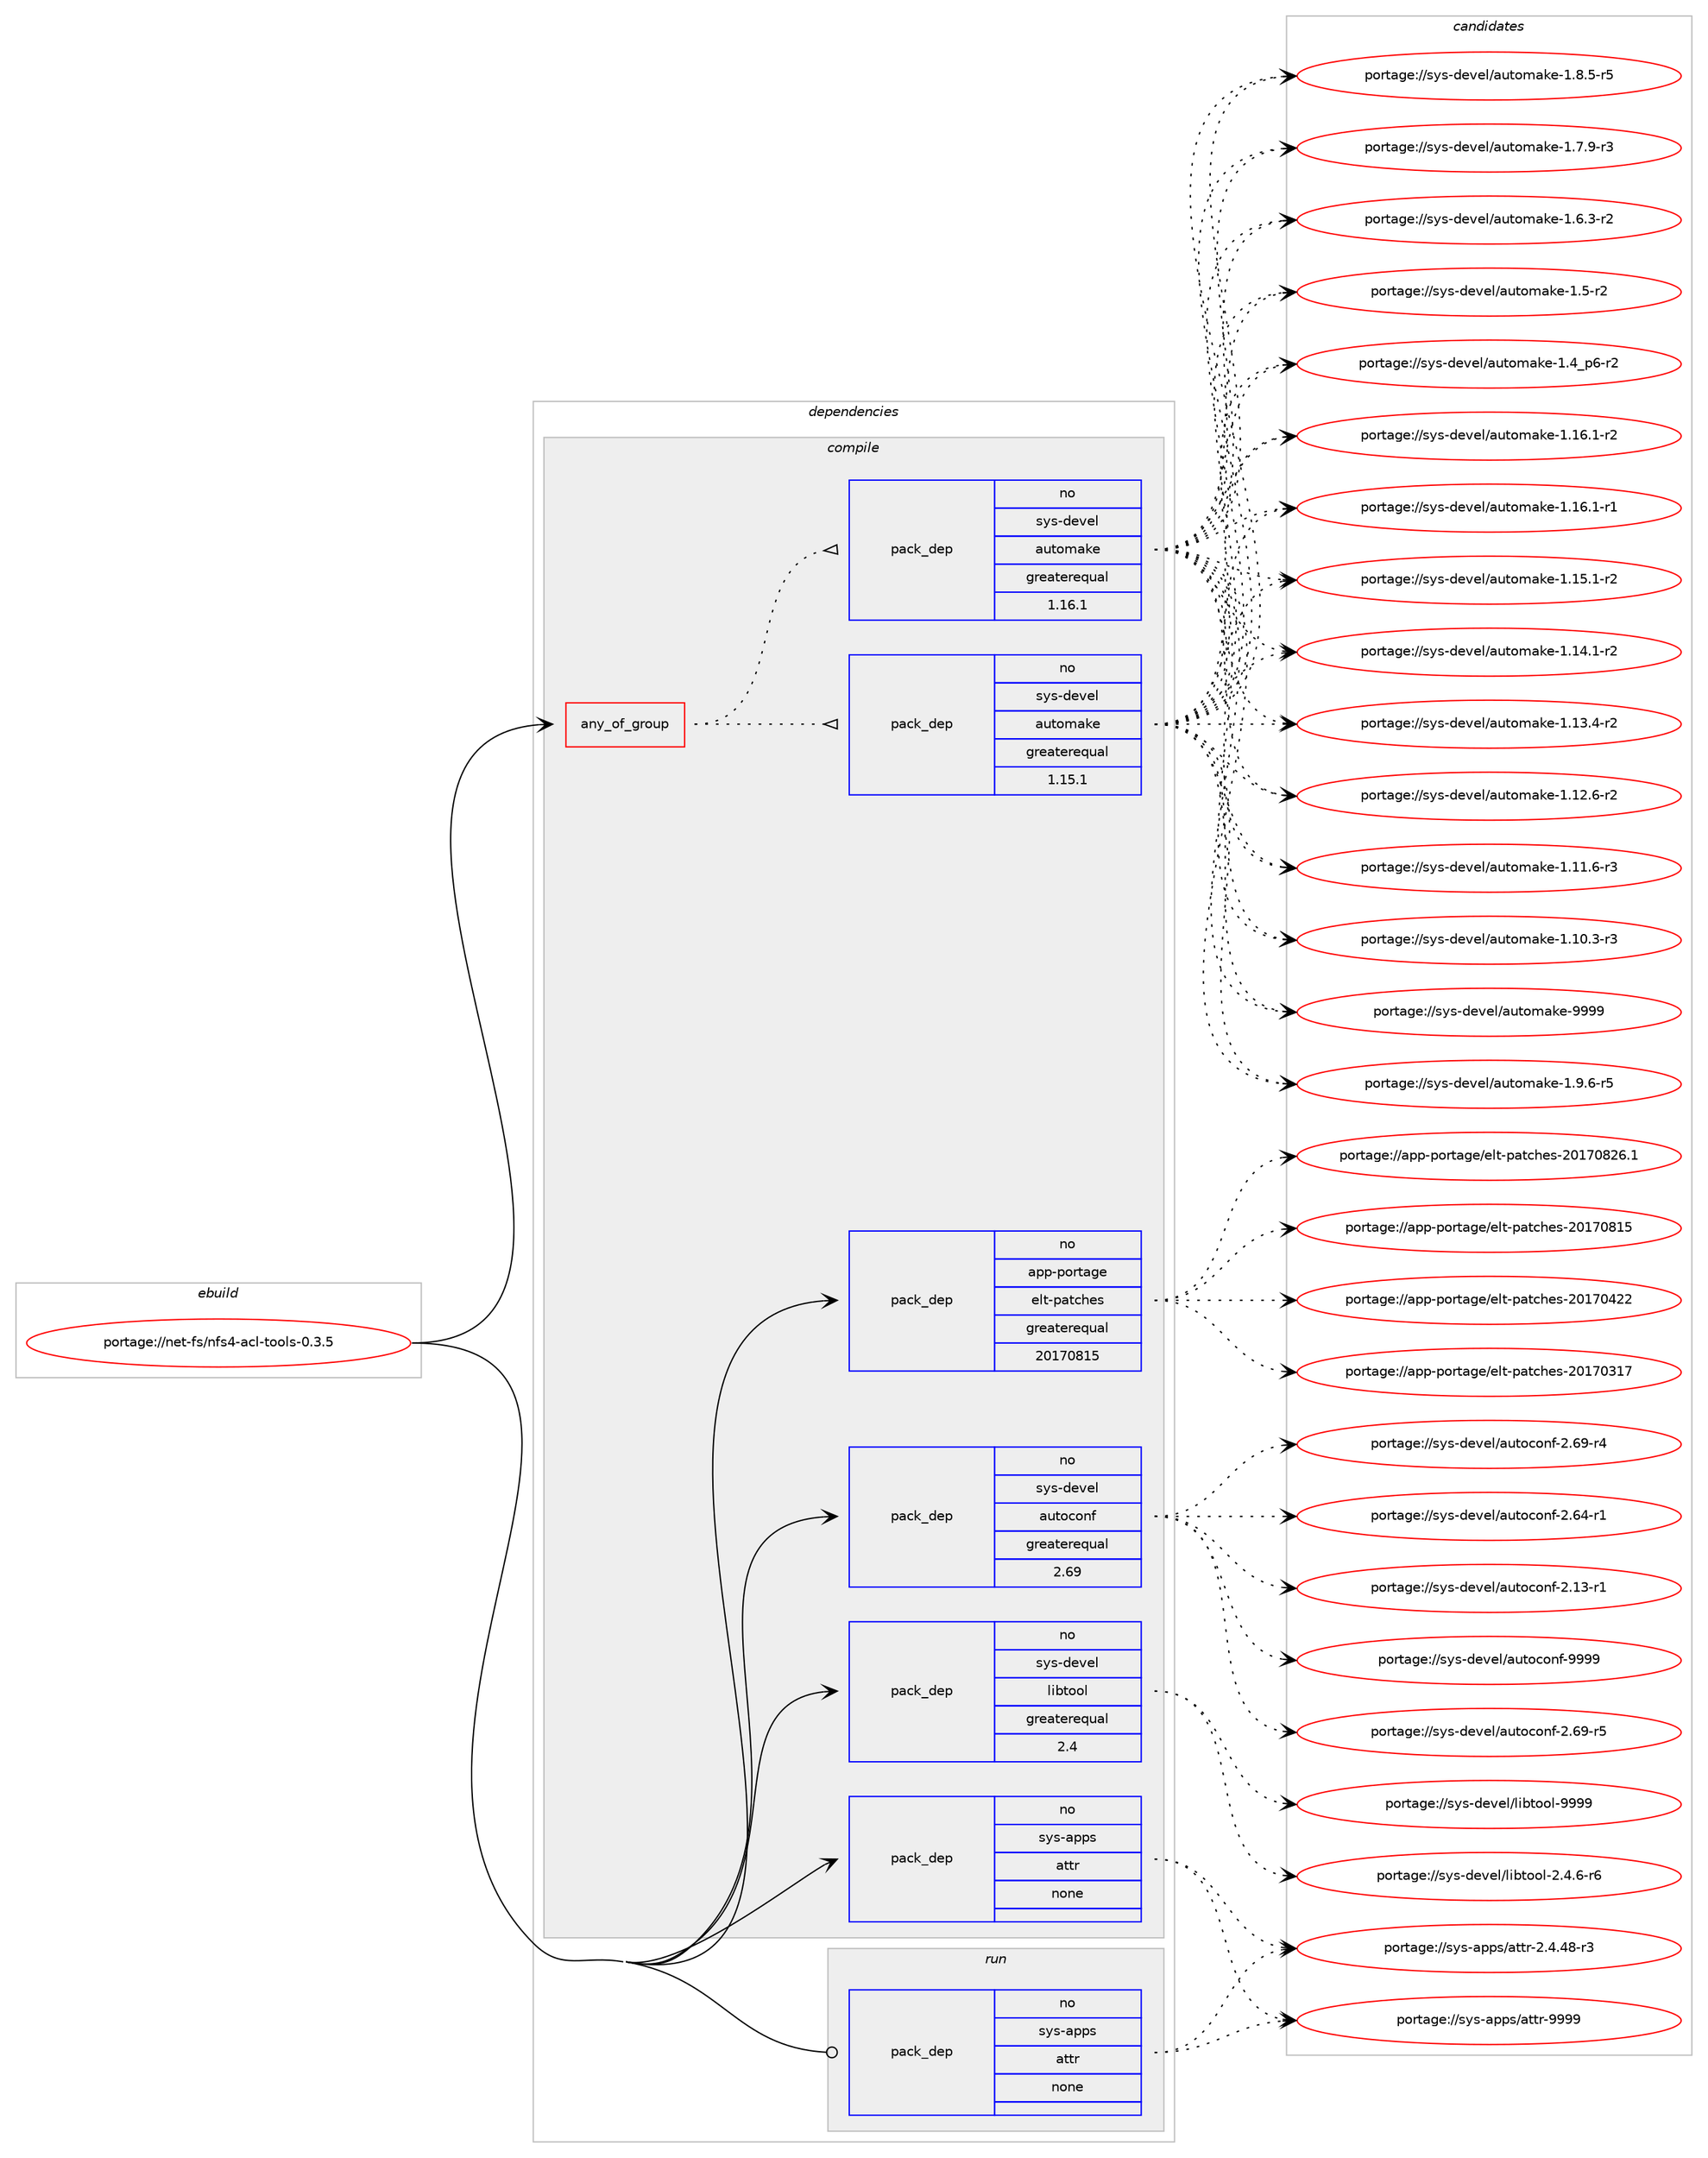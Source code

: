digraph prolog {

# *************
# Graph options
# *************

newrank=true;
concentrate=true;
compound=true;
graph [rankdir=LR,fontname=Helvetica,fontsize=10,ranksep=1.5];#, ranksep=2.5, nodesep=0.2];
edge  [arrowhead=vee];
node  [fontname=Helvetica,fontsize=10];

# **********
# The ebuild
# **********

subgraph cluster_leftcol {
color=gray;
rank=same;
label=<<i>ebuild</i>>;
id [label="portage://net-fs/nfs4-acl-tools-0.3.5", color=red, width=4, href="../net-fs/nfs4-acl-tools-0.3.5.svg"];
}

# ****************
# The dependencies
# ****************

subgraph cluster_midcol {
color=gray;
label=<<i>dependencies</i>>;
subgraph cluster_compile {
fillcolor="#eeeeee";
style=filled;
label=<<i>compile</i>>;
subgraph any1237 {
dependency63997 [label=<<TABLE BORDER="0" CELLBORDER="1" CELLSPACING="0" CELLPADDING="4"><TR><TD CELLPADDING="10">any_of_group</TD></TR></TABLE>>, shape=none, color=red];subgraph pack49680 {
dependency63998 [label=<<TABLE BORDER="0" CELLBORDER="1" CELLSPACING="0" CELLPADDING="4" WIDTH="220"><TR><TD ROWSPAN="6" CELLPADDING="30">pack_dep</TD></TR><TR><TD WIDTH="110">no</TD></TR><TR><TD>sys-devel</TD></TR><TR><TD>automake</TD></TR><TR><TD>greaterequal</TD></TR><TR><TD>1.16.1</TD></TR></TABLE>>, shape=none, color=blue];
}
dependency63997:e -> dependency63998:w [weight=20,style="dotted",arrowhead="oinv"];
subgraph pack49681 {
dependency63999 [label=<<TABLE BORDER="0" CELLBORDER="1" CELLSPACING="0" CELLPADDING="4" WIDTH="220"><TR><TD ROWSPAN="6" CELLPADDING="30">pack_dep</TD></TR><TR><TD WIDTH="110">no</TD></TR><TR><TD>sys-devel</TD></TR><TR><TD>automake</TD></TR><TR><TD>greaterequal</TD></TR><TR><TD>1.15.1</TD></TR></TABLE>>, shape=none, color=blue];
}
dependency63997:e -> dependency63999:w [weight=20,style="dotted",arrowhead="oinv"];
}
id:e -> dependency63997:w [weight=20,style="solid",arrowhead="vee"];
subgraph pack49682 {
dependency64000 [label=<<TABLE BORDER="0" CELLBORDER="1" CELLSPACING="0" CELLPADDING="4" WIDTH="220"><TR><TD ROWSPAN="6" CELLPADDING="30">pack_dep</TD></TR><TR><TD WIDTH="110">no</TD></TR><TR><TD>app-portage</TD></TR><TR><TD>elt-patches</TD></TR><TR><TD>greaterequal</TD></TR><TR><TD>20170815</TD></TR></TABLE>>, shape=none, color=blue];
}
id:e -> dependency64000:w [weight=20,style="solid",arrowhead="vee"];
subgraph pack49683 {
dependency64001 [label=<<TABLE BORDER="0" CELLBORDER="1" CELLSPACING="0" CELLPADDING="4" WIDTH="220"><TR><TD ROWSPAN="6" CELLPADDING="30">pack_dep</TD></TR><TR><TD WIDTH="110">no</TD></TR><TR><TD>sys-apps</TD></TR><TR><TD>attr</TD></TR><TR><TD>none</TD></TR><TR><TD></TD></TR></TABLE>>, shape=none, color=blue];
}
id:e -> dependency64001:w [weight=20,style="solid",arrowhead="vee"];
subgraph pack49684 {
dependency64002 [label=<<TABLE BORDER="0" CELLBORDER="1" CELLSPACING="0" CELLPADDING="4" WIDTH="220"><TR><TD ROWSPAN="6" CELLPADDING="30">pack_dep</TD></TR><TR><TD WIDTH="110">no</TD></TR><TR><TD>sys-devel</TD></TR><TR><TD>autoconf</TD></TR><TR><TD>greaterequal</TD></TR><TR><TD>2.69</TD></TR></TABLE>>, shape=none, color=blue];
}
id:e -> dependency64002:w [weight=20,style="solid",arrowhead="vee"];
subgraph pack49685 {
dependency64003 [label=<<TABLE BORDER="0" CELLBORDER="1" CELLSPACING="0" CELLPADDING="4" WIDTH="220"><TR><TD ROWSPAN="6" CELLPADDING="30">pack_dep</TD></TR><TR><TD WIDTH="110">no</TD></TR><TR><TD>sys-devel</TD></TR><TR><TD>libtool</TD></TR><TR><TD>greaterequal</TD></TR><TR><TD>2.4</TD></TR></TABLE>>, shape=none, color=blue];
}
id:e -> dependency64003:w [weight=20,style="solid",arrowhead="vee"];
}
subgraph cluster_compileandrun {
fillcolor="#eeeeee";
style=filled;
label=<<i>compile and run</i>>;
}
subgraph cluster_run {
fillcolor="#eeeeee";
style=filled;
label=<<i>run</i>>;
subgraph pack49686 {
dependency64004 [label=<<TABLE BORDER="0" CELLBORDER="1" CELLSPACING="0" CELLPADDING="4" WIDTH="220"><TR><TD ROWSPAN="6" CELLPADDING="30">pack_dep</TD></TR><TR><TD WIDTH="110">no</TD></TR><TR><TD>sys-apps</TD></TR><TR><TD>attr</TD></TR><TR><TD>none</TD></TR><TR><TD></TD></TR></TABLE>>, shape=none, color=blue];
}
id:e -> dependency64004:w [weight=20,style="solid",arrowhead="odot"];
}
}

# **************
# The candidates
# **************

subgraph cluster_choices {
rank=same;
color=gray;
label=<<i>candidates</i>>;

subgraph choice49680 {
color=black;
nodesep=1;
choice115121115451001011181011084797117116111109971071014557575757 [label="portage://sys-devel/automake-9999", color=red, width=4,href="../sys-devel/automake-9999.svg"];
choice115121115451001011181011084797117116111109971071014549465746544511453 [label="portage://sys-devel/automake-1.9.6-r5", color=red, width=4,href="../sys-devel/automake-1.9.6-r5.svg"];
choice115121115451001011181011084797117116111109971071014549465646534511453 [label="portage://sys-devel/automake-1.8.5-r5", color=red, width=4,href="../sys-devel/automake-1.8.5-r5.svg"];
choice115121115451001011181011084797117116111109971071014549465546574511451 [label="portage://sys-devel/automake-1.7.9-r3", color=red, width=4,href="../sys-devel/automake-1.7.9-r3.svg"];
choice115121115451001011181011084797117116111109971071014549465446514511450 [label="portage://sys-devel/automake-1.6.3-r2", color=red, width=4,href="../sys-devel/automake-1.6.3-r2.svg"];
choice11512111545100101118101108479711711611110997107101454946534511450 [label="portage://sys-devel/automake-1.5-r2", color=red, width=4,href="../sys-devel/automake-1.5-r2.svg"];
choice115121115451001011181011084797117116111109971071014549465295112544511450 [label="portage://sys-devel/automake-1.4_p6-r2", color=red, width=4,href="../sys-devel/automake-1.4_p6-r2.svg"];
choice11512111545100101118101108479711711611110997107101454946495446494511450 [label="portage://sys-devel/automake-1.16.1-r2", color=red, width=4,href="../sys-devel/automake-1.16.1-r2.svg"];
choice11512111545100101118101108479711711611110997107101454946495446494511449 [label="portage://sys-devel/automake-1.16.1-r1", color=red, width=4,href="../sys-devel/automake-1.16.1-r1.svg"];
choice11512111545100101118101108479711711611110997107101454946495346494511450 [label="portage://sys-devel/automake-1.15.1-r2", color=red, width=4,href="../sys-devel/automake-1.15.1-r2.svg"];
choice11512111545100101118101108479711711611110997107101454946495246494511450 [label="portage://sys-devel/automake-1.14.1-r2", color=red, width=4,href="../sys-devel/automake-1.14.1-r2.svg"];
choice11512111545100101118101108479711711611110997107101454946495146524511450 [label="portage://sys-devel/automake-1.13.4-r2", color=red, width=4,href="../sys-devel/automake-1.13.4-r2.svg"];
choice11512111545100101118101108479711711611110997107101454946495046544511450 [label="portage://sys-devel/automake-1.12.6-r2", color=red, width=4,href="../sys-devel/automake-1.12.6-r2.svg"];
choice11512111545100101118101108479711711611110997107101454946494946544511451 [label="portage://sys-devel/automake-1.11.6-r3", color=red, width=4,href="../sys-devel/automake-1.11.6-r3.svg"];
choice11512111545100101118101108479711711611110997107101454946494846514511451 [label="portage://sys-devel/automake-1.10.3-r3", color=red, width=4,href="../sys-devel/automake-1.10.3-r3.svg"];
dependency63998:e -> choice115121115451001011181011084797117116111109971071014557575757:w [style=dotted,weight="100"];
dependency63998:e -> choice115121115451001011181011084797117116111109971071014549465746544511453:w [style=dotted,weight="100"];
dependency63998:e -> choice115121115451001011181011084797117116111109971071014549465646534511453:w [style=dotted,weight="100"];
dependency63998:e -> choice115121115451001011181011084797117116111109971071014549465546574511451:w [style=dotted,weight="100"];
dependency63998:e -> choice115121115451001011181011084797117116111109971071014549465446514511450:w [style=dotted,weight="100"];
dependency63998:e -> choice11512111545100101118101108479711711611110997107101454946534511450:w [style=dotted,weight="100"];
dependency63998:e -> choice115121115451001011181011084797117116111109971071014549465295112544511450:w [style=dotted,weight="100"];
dependency63998:e -> choice11512111545100101118101108479711711611110997107101454946495446494511450:w [style=dotted,weight="100"];
dependency63998:e -> choice11512111545100101118101108479711711611110997107101454946495446494511449:w [style=dotted,weight="100"];
dependency63998:e -> choice11512111545100101118101108479711711611110997107101454946495346494511450:w [style=dotted,weight="100"];
dependency63998:e -> choice11512111545100101118101108479711711611110997107101454946495246494511450:w [style=dotted,weight="100"];
dependency63998:e -> choice11512111545100101118101108479711711611110997107101454946495146524511450:w [style=dotted,weight="100"];
dependency63998:e -> choice11512111545100101118101108479711711611110997107101454946495046544511450:w [style=dotted,weight="100"];
dependency63998:e -> choice11512111545100101118101108479711711611110997107101454946494946544511451:w [style=dotted,weight="100"];
dependency63998:e -> choice11512111545100101118101108479711711611110997107101454946494846514511451:w [style=dotted,weight="100"];
}
subgraph choice49681 {
color=black;
nodesep=1;
choice115121115451001011181011084797117116111109971071014557575757 [label="portage://sys-devel/automake-9999", color=red, width=4,href="../sys-devel/automake-9999.svg"];
choice115121115451001011181011084797117116111109971071014549465746544511453 [label="portage://sys-devel/automake-1.9.6-r5", color=red, width=4,href="../sys-devel/automake-1.9.6-r5.svg"];
choice115121115451001011181011084797117116111109971071014549465646534511453 [label="portage://sys-devel/automake-1.8.5-r5", color=red, width=4,href="../sys-devel/automake-1.8.5-r5.svg"];
choice115121115451001011181011084797117116111109971071014549465546574511451 [label="portage://sys-devel/automake-1.7.9-r3", color=red, width=4,href="../sys-devel/automake-1.7.9-r3.svg"];
choice115121115451001011181011084797117116111109971071014549465446514511450 [label="portage://sys-devel/automake-1.6.3-r2", color=red, width=4,href="../sys-devel/automake-1.6.3-r2.svg"];
choice11512111545100101118101108479711711611110997107101454946534511450 [label="portage://sys-devel/automake-1.5-r2", color=red, width=4,href="../sys-devel/automake-1.5-r2.svg"];
choice115121115451001011181011084797117116111109971071014549465295112544511450 [label="portage://sys-devel/automake-1.4_p6-r2", color=red, width=4,href="../sys-devel/automake-1.4_p6-r2.svg"];
choice11512111545100101118101108479711711611110997107101454946495446494511450 [label="portage://sys-devel/automake-1.16.1-r2", color=red, width=4,href="../sys-devel/automake-1.16.1-r2.svg"];
choice11512111545100101118101108479711711611110997107101454946495446494511449 [label="portage://sys-devel/automake-1.16.1-r1", color=red, width=4,href="../sys-devel/automake-1.16.1-r1.svg"];
choice11512111545100101118101108479711711611110997107101454946495346494511450 [label="portage://sys-devel/automake-1.15.1-r2", color=red, width=4,href="../sys-devel/automake-1.15.1-r2.svg"];
choice11512111545100101118101108479711711611110997107101454946495246494511450 [label="portage://sys-devel/automake-1.14.1-r2", color=red, width=4,href="../sys-devel/automake-1.14.1-r2.svg"];
choice11512111545100101118101108479711711611110997107101454946495146524511450 [label="portage://sys-devel/automake-1.13.4-r2", color=red, width=4,href="../sys-devel/automake-1.13.4-r2.svg"];
choice11512111545100101118101108479711711611110997107101454946495046544511450 [label="portage://sys-devel/automake-1.12.6-r2", color=red, width=4,href="../sys-devel/automake-1.12.6-r2.svg"];
choice11512111545100101118101108479711711611110997107101454946494946544511451 [label="portage://sys-devel/automake-1.11.6-r3", color=red, width=4,href="../sys-devel/automake-1.11.6-r3.svg"];
choice11512111545100101118101108479711711611110997107101454946494846514511451 [label="portage://sys-devel/automake-1.10.3-r3", color=red, width=4,href="../sys-devel/automake-1.10.3-r3.svg"];
dependency63999:e -> choice115121115451001011181011084797117116111109971071014557575757:w [style=dotted,weight="100"];
dependency63999:e -> choice115121115451001011181011084797117116111109971071014549465746544511453:w [style=dotted,weight="100"];
dependency63999:e -> choice115121115451001011181011084797117116111109971071014549465646534511453:w [style=dotted,weight="100"];
dependency63999:e -> choice115121115451001011181011084797117116111109971071014549465546574511451:w [style=dotted,weight="100"];
dependency63999:e -> choice115121115451001011181011084797117116111109971071014549465446514511450:w [style=dotted,weight="100"];
dependency63999:e -> choice11512111545100101118101108479711711611110997107101454946534511450:w [style=dotted,weight="100"];
dependency63999:e -> choice115121115451001011181011084797117116111109971071014549465295112544511450:w [style=dotted,weight="100"];
dependency63999:e -> choice11512111545100101118101108479711711611110997107101454946495446494511450:w [style=dotted,weight="100"];
dependency63999:e -> choice11512111545100101118101108479711711611110997107101454946495446494511449:w [style=dotted,weight="100"];
dependency63999:e -> choice11512111545100101118101108479711711611110997107101454946495346494511450:w [style=dotted,weight="100"];
dependency63999:e -> choice11512111545100101118101108479711711611110997107101454946495246494511450:w [style=dotted,weight="100"];
dependency63999:e -> choice11512111545100101118101108479711711611110997107101454946495146524511450:w [style=dotted,weight="100"];
dependency63999:e -> choice11512111545100101118101108479711711611110997107101454946495046544511450:w [style=dotted,weight="100"];
dependency63999:e -> choice11512111545100101118101108479711711611110997107101454946494946544511451:w [style=dotted,weight="100"];
dependency63999:e -> choice11512111545100101118101108479711711611110997107101454946494846514511451:w [style=dotted,weight="100"];
}
subgraph choice49682 {
color=black;
nodesep=1;
choice971121124511211111411697103101471011081164511297116991041011154550484955485650544649 [label="portage://app-portage/elt-patches-20170826.1", color=red, width=4,href="../app-portage/elt-patches-20170826.1.svg"];
choice97112112451121111141169710310147101108116451129711699104101115455048495548564953 [label="portage://app-portage/elt-patches-20170815", color=red, width=4,href="../app-portage/elt-patches-20170815.svg"];
choice97112112451121111141169710310147101108116451129711699104101115455048495548525050 [label="portage://app-portage/elt-patches-20170422", color=red, width=4,href="../app-portage/elt-patches-20170422.svg"];
choice97112112451121111141169710310147101108116451129711699104101115455048495548514955 [label="portage://app-portage/elt-patches-20170317", color=red, width=4,href="../app-portage/elt-patches-20170317.svg"];
dependency64000:e -> choice971121124511211111411697103101471011081164511297116991041011154550484955485650544649:w [style=dotted,weight="100"];
dependency64000:e -> choice97112112451121111141169710310147101108116451129711699104101115455048495548564953:w [style=dotted,weight="100"];
dependency64000:e -> choice97112112451121111141169710310147101108116451129711699104101115455048495548525050:w [style=dotted,weight="100"];
dependency64000:e -> choice97112112451121111141169710310147101108116451129711699104101115455048495548514955:w [style=dotted,weight="100"];
}
subgraph choice49683 {
color=black;
nodesep=1;
choice115121115459711211211547971161161144557575757 [label="portage://sys-apps/attr-9999", color=red, width=4,href="../sys-apps/attr-9999.svg"];
choice11512111545971121121154797116116114455046524652564511451 [label="portage://sys-apps/attr-2.4.48-r3", color=red, width=4,href="../sys-apps/attr-2.4.48-r3.svg"];
dependency64001:e -> choice115121115459711211211547971161161144557575757:w [style=dotted,weight="100"];
dependency64001:e -> choice11512111545971121121154797116116114455046524652564511451:w [style=dotted,weight="100"];
}
subgraph choice49684 {
color=black;
nodesep=1;
choice115121115451001011181011084797117116111991111101024557575757 [label="portage://sys-devel/autoconf-9999", color=red, width=4,href="../sys-devel/autoconf-9999.svg"];
choice1151211154510010111810110847971171161119911111010245504654574511453 [label="portage://sys-devel/autoconf-2.69-r5", color=red, width=4,href="../sys-devel/autoconf-2.69-r5.svg"];
choice1151211154510010111810110847971171161119911111010245504654574511452 [label="portage://sys-devel/autoconf-2.69-r4", color=red, width=4,href="../sys-devel/autoconf-2.69-r4.svg"];
choice1151211154510010111810110847971171161119911111010245504654524511449 [label="portage://sys-devel/autoconf-2.64-r1", color=red, width=4,href="../sys-devel/autoconf-2.64-r1.svg"];
choice1151211154510010111810110847971171161119911111010245504649514511449 [label="portage://sys-devel/autoconf-2.13-r1", color=red, width=4,href="../sys-devel/autoconf-2.13-r1.svg"];
dependency64002:e -> choice115121115451001011181011084797117116111991111101024557575757:w [style=dotted,weight="100"];
dependency64002:e -> choice1151211154510010111810110847971171161119911111010245504654574511453:w [style=dotted,weight="100"];
dependency64002:e -> choice1151211154510010111810110847971171161119911111010245504654574511452:w [style=dotted,weight="100"];
dependency64002:e -> choice1151211154510010111810110847971171161119911111010245504654524511449:w [style=dotted,weight="100"];
dependency64002:e -> choice1151211154510010111810110847971171161119911111010245504649514511449:w [style=dotted,weight="100"];
}
subgraph choice49685 {
color=black;
nodesep=1;
choice1151211154510010111810110847108105981161111111084557575757 [label="portage://sys-devel/libtool-9999", color=red, width=4,href="../sys-devel/libtool-9999.svg"];
choice1151211154510010111810110847108105981161111111084550465246544511454 [label="portage://sys-devel/libtool-2.4.6-r6", color=red, width=4,href="../sys-devel/libtool-2.4.6-r6.svg"];
dependency64003:e -> choice1151211154510010111810110847108105981161111111084557575757:w [style=dotted,weight="100"];
dependency64003:e -> choice1151211154510010111810110847108105981161111111084550465246544511454:w [style=dotted,weight="100"];
}
subgraph choice49686 {
color=black;
nodesep=1;
choice115121115459711211211547971161161144557575757 [label="portage://sys-apps/attr-9999", color=red, width=4,href="../sys-apps/attr-9999.svg"];
choice11512111545971121121154797116116114455046524652564511451 [label="portage://sys-apps/attr-2.4.48-r3", color=red, width=4,href="../sys-apps/attr-2.4.48-r3.svg"];
dependency64004:e -> choice115121115459711211211547971161161144557575757:w [style=dotted,weight="100"];
dependency64004:e -> choice11512111545971121121154797116116114455046524652564511451:w [style=dotted,weight="100"];
}
}

}
